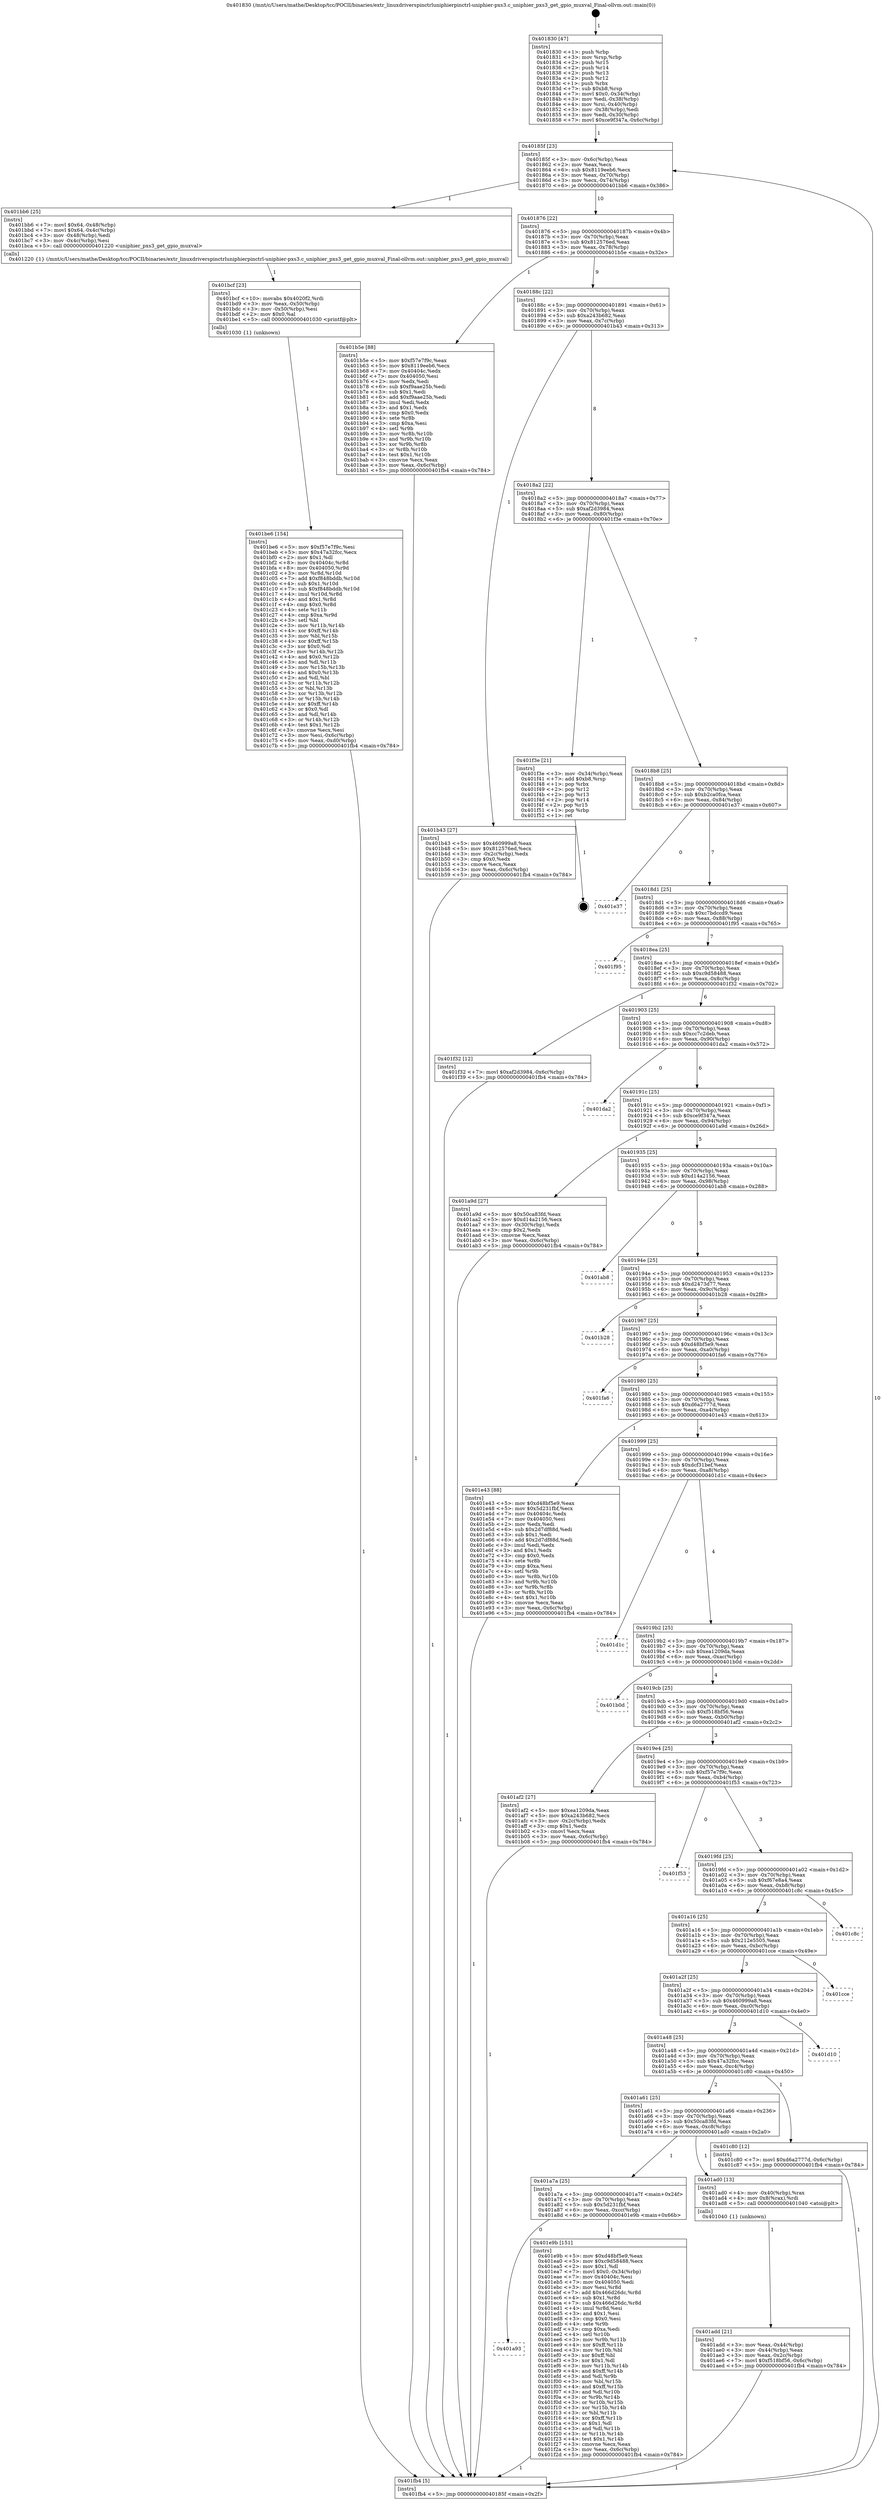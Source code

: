 digraph "0x401830" {
  label = "0x401830 (/mnt/c/Users/mathe/Desktop/tcc/POCII/binaries/extr_linuxdriverspinctrluniphierpinctrl-uniphier-pxs3.c_uniphier_pxs3_get_gpio_muxval_Final-ollvm.out::main(0))"
  labelloc = "t"
  node[shape=record]

  Entry [label="",width=0.3,height=0.3,shape=circle,fillcolor=black,style=filled]
  "0x40185f" [label="{
     0x40185f [23]\l
     | [instrs]\l
     &nbsp;&nbsp;0x40185f \<+3\>: mov -0x6c(%rbp),%eax\l
     &nbsp;&nbsp;0x401862 \<+2\>: mov %eax,%ecx\l
     &nbsp;&nbsp;0x401864 \<+6\>: sub $0x8119eeb6,%ecx\l
     &nbsp;&nbsp;0x40186a \<+3\>: mov %eax,-0x70(%rbp)\l
     &nbsp;&nbsp;0x40186d \<+3\>: mov %ecx,-0x74(%rbp)\l
     &nbsp;&nbsp;0x401870 \<+6\>: je 0000000000401bb6 \<main+0x386\>\l
  }"]
  "0x401bb6" [label="{
     0x401bb6 [25]\l
     | [instrs]\l
     &nbsp;&nbsp;0x401bb6 \<+7\>: movl $0x64,-0x48(%rbp)\l
     &nbsp;&nbsp;0x401bbd \<+7\>: movl $0x64,-0x4c(%rbp)\l
     &nbsp;&nbsp;0x401bc4 \<+3\>: mov -0x48(%rbp),%edi\l
     &nbsp;&nbsp;0x401bc7 \<+3\>: mov -0x4c(%rbp),%esi\l
     &nbsp;&nbsp;0x401bca \<+5\>: call 0000000000401220 \<uniphier_pxs3_get_gpio_muxval\>\l
     | [calls]\l
     &nbsp;&nbsp;0x401220 \{1\} (/mnt/c/Users/mathe/Desktop/tcc/POCII/binaries/extr_linuxdriverspinctrluniphierpinctrl-uniphier-pxs3.c_uniphier_pxs3_get_gpio_muxval_Final-ollvm.out::uniphier_pxs3_get_gpio_muxval)\l
  }"]
  "0x401876" [label="{
     0x401876 [22]\l
     | [instrs]\l
     &nbsp;&nbsp;0x401876 \<+5\>: jmp 000000000040187b \<main+0x4b\>\l
     &nbsp;&nbsp;0x40187b \<+3\>: mov -0x70(%rbp),%eax\l
     &nbsp;&nbsp;0x40187e \<+5\>: sub $0x812576ed,%eax\l
     &nbsp;&nbsp;0x401883 \<+3\>: mov %eax,-0x78(%rbp)\l
     &nbsp;&nbsp;0x401886 \<+6\>: je 0000000000401b5e \<main+0x32e\>\l
  }"]
  Exit [label="",width=0.3,height=0.3,shape=circle,fillcolor=black,style=filled,peripheries=2]
  "0x401b5e" [label="{
     0x401b5e [88]\l
     | [instrs]\l
     &nbsp;&nbsp;0x401b5e \<+5\>: mov $0xf57e7f9c,%eax\l
     &nbsp;&nbsp;0x401b63 \<+5\>: mov $0x8119eeb6,%ecx\l
     &nbsp;&nbsp;0x401b68 \<+7\>: mov 0x40404c,%edx\l
     &nbsp;&nbsp;0x401b6f \<+7\>: mov 0x404050,%esi\l
     &nbsp;&nbsp;0x401b76 \<+2\>: mov %edx,%edi\l
     &nbsp;&nbsp;0x401b78 \<+6\>: sub $0xf9aae25b,%edi\l
     &nbsp;&nbsp;0x401b7e \<+3\>: sub $0x1,%edi\l
     &nbsp;&nbsp;0x401b81 \<+6\>: add $0xf9aae25b,%edi\l
     &nbsp;&nbsp;0x401b87 \<+3\>: imul %edi,%edx\l
     &nbsp;&nbsp;0x401b8a \<+3\>: and $0x1,%edx\l
     &nbsp;&nbsp;0x401b8d \<+3\>: cmp $0x0,%edx\l
     &nbsp;&nbsp;0x401b90 \<+4\>: sete %r8b\l
     &nbsp;&nbsp;0x401b94 \<+3\>: cmp $0xa,%esi\l
     &nbsp;&nbsp;0x401b97 \<+4\>: setl %r9b\l
     &nbsp;&nbsp;0x401b9b \<+3\>: mov %r8b,%r10b\l
     &nbsp;&nbsp;0x401b9e \<+3\>: and %r9b,%r10b\l
     &nbsp;&nbsp;0x401ba1 \<+3\>: xor %r9b,%r8b\l
     &nbsp;&nbsp;0x401ba4 \<+3\>: or %r8b,%r10b\l
     &nbsp;&nbsp;0x401ba7 \<+4\>: test $0x1,%r10b\l
     &nbsp;&nbsp;0x401bab \<+3\>: cmovne %ecx,%eax\l
     &nbsp;&nbsp;0x401bae \<+3\>: mov %eax,-0x6c(%rbp)\l
     &nbsp;&nbsp;0x401bb1 \<+5\>: jmp 0000000000401fb4 \<main+0x784\>\l
  }"]
  "0x40188c" [label="{
     0x40188c [22]\l
     | [instrs]\l
     &nbsp;&nbsp;0x40188c \<+5\>: jmp 0000000000401891 \<main+0x61\>\l
     &nbsp;&nbsp;0x401891 \<+3\>: mov -0x70(%rbp),%eax\l
     &nbsp;&nbsp;0x401894 \<+5\>: sub $0xa243b682,%eax\l
     &nbsp;&nbsp;0x401899 \<+3\>: mov %eax,-0x7c(%rbp)\l
     &nbsp;&nbsp;0x40189c \<+6\>: je 0000000000401b43 \<main+0x313\>\l
  }"]
  "0x401a93" [label="{
     0x401a93\l
  }", style=dashed]
  "0x401b43" [label="{
     0x401b43 [27]\l
     | [instrs]\l
     &nbsp;&nbsp;0x401b43 \<+5\>: mov $0x460999a8,%eax\l
     &nbsp;&nbsp;0x401b48 \<+5\>: mov $0x812576ed,%ecx\l
     &nbsp;&nbsp;0x401b4d \<+3\>: mov -0x2c(%rbp),%edx\l
     &nbsp;&nbsp;0x401b50 \<+3\>: cmp $0x0,%edx\l
     &nbsp;&nbsp;0x401b53 \<+3\>: cmove %ecx,%eax\l
     &nbsp;&nbsp;0x401b56 \<+3\>: mov %eax,-0x6c(%rbp)\l
     &nbsp;&nbsp;0x401b59 \<+5\>: jmp 0000000000401fb4 \<main+0x784\>\l
  }"]
  "0x4018a2" [label="{
     0x4018a2 [22]\l
     | [instrs]\l
     &nbsp;&nbsp;0x4018a2 \<+5\>: jmp 00000000004018a7 \<main+0x77\>\l
     &nbsp;&nbsp;0x4018a7 \<+3\>: mov -0x70(%rbp),%eax\l
     &nbsp;&nbsp;0x4018aa \<+5\>: sub $0xaf2d3984,%eax\l
     &nbsp;&nbsp;0x4018af \<+3\>: mov %eax,-0x80(%rbp)\l
     &nbsp;&nbsp;0x4018b2 \<+6\>: je 0000000000401f3e \<main+0x70e\>\l
  }"]
  "0x401e9b" [label="{
     0x401e9b [151]\l
     | [instrs]\l
     &nbsp;&nbsp;0x401e9b \<+5\>: mov $0xd48bf5e9,%eax\l
     &nbsp;&nbsp;0x401ea0 \<+5\>: mov $0xc9d58488,%ecx\l
     &nbsp;&nbsp;0x401ea5 \<+2\>: mov $0x1,%dl\l
     &nbsp;&nbsp;0x401ea7 \<+7\>: movl $0x0,-0x34(%rbp)\l
     &nbsp;&nbsp;0x401eae \<+7\>: mov 0x40404c,%esi\l
     &nbsp;&nbsp;0x401eb5 \<+7\>: mov 0x404050,%edi\l
     &nbsp;&nbsp;0x401ebc \<+3\>: mov %esi,%r8d\l
     &nbsp;&nbsp;0x401ebf \<+7\>: add $0x466d26dc,%r8d\l
     &nbsp;&nbsp;0x401ec6 \<+4\>: sub $0x1,%r8d\l
     &nbsp;&nbsp;0x401eca \<+7\>: sub $0x466d26dc,%r8d\l
     &nbsp;&nbsp;0x401ed1 \<+4\>: imul %r8d,%esi\l
     &nbsp;&nbsp;0x401ed5 \<+3\>: and $0x1,%esi\l
     &nbsp;&nbsp;0x401ed8 \<+3\>: cmp $0x0,%esi\l
     &nbsp;&nbsp;0x401edb \<+4\>: sete %r9b\l
     &nbsp;&nbsp;0x401edf \<+3\>: cmp $0xa,%edi\l
     &nbsp;&nbsp;0x401ee2 \<+4\>: setl %r10b\l
     &nbsp;&nbsp;0x401ee6 \<+3\>: mov %r9b,%r11b\l
     &nbsp;&nbsp;0x401ee9 \<+4\>: xor $0xff,%r11b\l
     &nbsp;&nbsp;0x401eed \<+3\>: mov %r10b,%bl\l
     &nbsp;&nbsp;0x401ef0 \<+3\>: xor $0xff,%bl\l
     &nbsp;&nbsp;0x401ef3 \<+3\>: xor $0x1,%dl\l
     &nbsp;&nbsp;0x401ef6 \<+3\>: mov %r11b,%r14b\l
     &nbsp;&nbsp;0x401ef9 \<+4\>: and $0xff,%r14b\l
     &nbsp;&nbsp;0x401efd \<+3\>: and %dl,%r9b\l
     &nbsp;&nbsp;0x401f00 \<+3\>: mov %bl,%r15b\l
     &nbsp;&nbsp;0x401f03 \<+4\>: and $0xff,%r15b\l
     &nbsp;&nbsp;0x401f07 \<+3\>: and %dl,%r10b\l
     &nbsp;&nbsp;0x401f0a \<+3\>: or %r9b,%r14b\l
     &nbsp;&nbsp;0x401f0d \<+3\>: or %r10b,%r15b\l
     &nbsp;&nbsp;0x401f10 \<+3\>: xor %r15b,%r14b\l
     &nbsp;&nbsp;0x401f13 \<+3\>: or %bl,%r11b\l
     &nbsp;&nbsp;0x401f16 \<+4\>: xor $0xff,%r11b\l
     &nbsp;&nbsp;0x401f1a \<+3\>: or $0x1,%dl\l
     &nbsp;&nbsp;0x401f1d \<+3\>: and %dl,%r11b\l
     &nbsp;&nbsp;0x401f20 \<+3\>: or %r11b,%r14b\l
     &nbsp;&nbsp;0x401f23 \<+4\>: test $0x1,%r14b\l
     &nbsp;&nbsp;0x401f27 \<+3\>: cmovne %ecx,%eax\l
     &nbsp;&nbsp;0x401f2a \<+3\>: mov %eax,-0x6c(%rbp)\l
     &nbsp;&nbsp;0x401f2d \<+5\>: jmp 0000000000401fb4 \<main+0x784\>\l
  }"]
  "0x401f3e" [label="{
     0x401f3e [21]\l
     | [instrs]\l
     &nbsp;&nbsp;0x401f3e \<+3\>: mov -0x34(%rbp),%eax\l
     &nbsp;&nbsp;0x401f41 \<+7\>: add $0xb8,%rsp\l
     &nbsp;&nbsp;0x401f48 \<+1\>: pop %rbx\l
     &nbsp;&nbsp;0x401f49 \<+2\>: pop %r12\l
     &nbsp;&nbsp;0x401f4b \<+2\>: pop %r13\l
     &nbsp;&nbsp;0x401f4d \<+2\>: pop %r14\l
     &nbsp;&nbsp;0x401f4f \<+2\>: pop %r15\l
     &nbsp;&nbsp;0x401f51 \<+1\>: pop %rbp\l
     &nbsp;&nbsp;0x401f52 \<+1\>: ret\l
  }"]
  "0x4018b8" [label="{
     0x4018b8 [25]\l
     | [instrs]\l
     &nbsp;&nbsp;0x4018b8 \<+5\>: jmp 00000000004018bd \<main+0x8d\>\l
     &nbsp;&nbsp;0x4018bd \<+3\>: mov -0x70(%rbp),%eax\l
     &nbsp;&nbsp;0x4018c0 \<+5\>: sub $0xb2ca0fca,%eax\l
     &nbsp;&nbsp;0x4018c5 \<+6\>: mov %eax,-0x84(%rbp)\l
     &nbsp;&nbsp;0x4018cb \<+6\>: je 0000000000401e37 \<main+0x607\>\l
  }"]
  "0x401be6" [label="{
     0x401be6 [154]\l
     | [instrs]\l
     &nbsp;&nbsp;0x401be6 \<+5\>: mov $0xf57e7f9c,%esi\l
     &nbsp;&nbsp;0x401beb \<+5\>: mov $0x47a32fcc,%ecx\l
     &nbsp;&nbsp;0x401bf0 \<+2\>: mov $0x1,%dl\l
     &nbsp;&nbsp;0x401bf2 \<+8\>: mov 0x40404c,%r8d\l
     &nbsp;&nbsp;0x401bfa \<+8\>: mov 0x404050,%r9d\l
     &nbsp;&nbsp;0x401c02 \<+3\>: mov %r8d,%r10d\l
     &nbsp;&nbsp;0x401c05 \<+7\>: add $0xf848bddb,%r10d\l
     &nbsp;&nbsp;0x401c0c \<+4\>: sub $0x1,%r10d\l
     &nbsp;&nbsp;0x401c10 \<+7\>: sub $0xf848bddb,%r10d\l
     &nbsp;&nbsp;0x401c17 \<+4\>: imul %r10d,%r8d\l
     &nbsp;&nbsp;0x401c1b \<+4\>: and $0x1,%r8d\l
     &nbsp;&nbsp;0x401c1f \<+4\>: cmp $0x0,%r8d\l
     &nbsp;&nbsp;0x401c23 \<+4\>: sete %r11b\l
     &nbsp;&nbsp;0x401c27 \<+4\>: cmp $0xa,%r9d\l
     &nbsp;&nbsp;0x401c2b \<+3\>: setl %bl\l
     &nbsp;&nbsp;0x401c2e \<+3\>: mov %r11b,%r14b\l
     &nbsp;&nbsp;0x401c31 \<+4\>: xor $0xff,%r14b\l
     &nbsp;&nbsp;0x401c35 \<+3\>: mov %bl,%r15b\l
     &nbsp;&nbsp;0x401c38 \<+4\>: xor $0xff,%r15b\l
     &nbsp;&nbsp;0x401c3c \<+3\>: xor $0x0,%dl\l
     &nbsp;&nbsp;0x401c3f \<+3\>: mov %r14b,%r12b\l
     &nbsp;&nbsp;0x401c42 \<+4\>: and $0x0,%r12b\l
     &nbsp;&nbsp;0x401c46 \<+3\>: and %dl,%r11b\l
     &nbsp;&nbsp;0x401c49 \<+3\>: mov %r15b,%r13b\l
     &nbsp;&nbsp;0x401c4c \<+4\>: and $0x0,%r13b\l
     &nbsp;&nbsp;0x401c50 \<+2\>: and %dl,%bl\l
     &nbsp;&nbsp;0x401c52 \<+3\>: or %r11b,%r12b\l
     &nbsp;&nbsp;0x401c55 \<+3\>: or %bl,%r13b\l
     &nbsp;&nbsp;0x401c58 \<+3\>: xor %r13b,%r12b\l
     &nbsp;&nbsp;0x401c5b \<+3\>: or %r15b,%r14b\l
     &nbsp;&nbsp;0x401c5e \<+4\>: xor $0xff,%r14b\l
     &nbsp;&nbsp;0x401c62 \<+3\>: or $0x0,%dl\l
     &nbsp;&nbsp;0x401c65 \<+3\>: and %dl,%r14b\l
     &nbsp;&nbsp;0x401c68 \<+3\>: or %r14b,%r12b\l
     &nbsp;&nbsp;0x401c6b \<+4\>: test $0x1,%r12b\l
     &nbsp;&nbsp;0x401c6f \<+3\>: cmovne %ecx,%esi\l
     &nbsp;&nbsp;0x401c72 \<+3\>: mov %esi,-0x6c(%rbp)\l
     &nbsp;&nbsp;0x401c75 \<+6\>: mov %eax,-0xd0(%rbp)\l
     &nbsp;&nbsp;0x401c7b \<+5\>: jmp 0000000000401fb4 \<main+0x784\>\l
  }"]
  "0x401e37" [label="{
     0x401e37\l
  }", style=dashed]
  "0x4018d1" [label="{
     0x4018d1 [25]\l
     | [instrs]\l
     &nbsp;&nbsp;0x4018d1 \<+5\>: jmp 00000000004018d6 \<main+0xa6\>\l
     &nbsp;&nbsp;0x4018d6 \<+3\>: mov -0x70(%rbp),%eax\l
     &nbsp;&nbsp;0x4018d9 \<+5\>: sub $0xc7bdccd9,%eax\l
     &nbsp;&nbsp;0x4018de \<+6\>: mov %eax,-0x88(%rbp)\l
     &nbsp;&nbsp;0x4018e4 \<+6\>: je 0000000000401f95 \<main+0x765\>\l
  }"]
  "0x401bcf" [label="{
     0x401bcf [23]\l
     | [instrs]\l
     &nbsp;&nbsp;0x401bcf \<+10\>: movabs $0x4020f2,%rdi\l
     &nbsp;&nbsp;0x401bd9 \<+3\>: mov %eax,-0x50(%rbp)\l
     &nbsp;&nbsp;0x401bdc \<+3\>: mov -0x50(%rbp),%esi\l
     &nbsp;&nbsp;0x401bdf \<+2\>: mov $0x0,%al\l
     &nbsp;&nbsp;0x401be1 \<+5\>: call 0000000000401030 \<printf@plt\>\l
     | [calls]\l
     &nbsp;&nbsp;0x401030 \{1\} (unknown)\l
  }"]
  "0x401f95" [label="{
     0x401f95\l
  }", style=dashed]
  "0x4018ea" [label="{
     0x4018ea [25]\l
     | [instrs]\l
     &nbsp;&nbsp;0x4018ea \<+5\>: jmp 00000000004018ef \<main+0xbf\>\l
     &nbsp;&nbsp;0x4018ef \<+3\>: mov -0x70(%rbp),%eax\l
     &nbsp;&nbsp;0x4018f2 \<+5\>: sub $0xc9d58488,%eax\l
     &nbsp;&nbsp;0x4018f7 \<+6\>: mov %eax,-0x8c(%rbp)\l
     &nbsp;&nbsp;0x4018fd \<+6\>: je 0000000000401f32 \<main+0x702\>\l
  }"]
  "0x401add" [label="{
     0x401add [21]\l
     | [instrs]\l
     &nbsp;&nbsp;0x401add \<+3\>: mov %eax,-0x44(%rbp)\l
     &nbsp;&nbsp;0x401ae0 \<+3\>: mov -0x44(%rbp),%eax\l
     &nbsp;&nbsp;0x401ae3 \<+3\>: mov %eax,-0x2c(%rbp)\l
     &nbsp;&nbsp;0x401ae6 \<+7\>: movl $0xf518bf56,-0x6c(%rbp)\l
     &nbsp;&nbsp;0x401aed \<+5\>: jmp 0000000000401fb4 \<main+0x784\>\l
  }"]
  "0x401f32" [label="{
     0x401f32 [12]\l
     | [instrs]\l
     &nbsp;&nbsp;0x401f32 \<+7\>: movl $0xaf2d3984,-0x6c(%rbp)\l
     &nbsp;&nbsp;0x401f39 \<+5\>: jmp 0000000000401fb4 \<main+0x784\>\l
  }"]
  "0x401903" [label="{
     0x401903 [25]\l
     | [instrs]\l
     &nbsp;&nbsp;0x401903 \<+5\>: jmp 0000000000401908 \<main+0xd8\>\l
     &nbsp;&nbsp;0x401908 \<+3\>: mov -0x70(%rbp),%eax\l
     &nbsp;&nbsp;0x40190b \<+5\>: sub $0xcc7c2deb,%eax\l
     &nbsp;&nbsp;0x401910 \<+6\>: mov %eax,-0x90(%rbp)\l
     &nbsp;&nbsp;0x401916 \<+6\>: je 0000000000401da2 \<main+0x572\>\l
  }"]
  "0x401a7a" [label="{
     0x401a7a [25]\l
     | [instrs]\l
     &nbsp;&nbsp;0x401a7a \<+5\>: jmp 0000000000401a7f \<main+0x24f\>\l
     &nbsp;&nbsp;0x401a7f \<+3\>: mov -0x70(%rbp),%eax\l
     &nbsp;&nbsp;0x401a82 \<+5\>: sub $0x5d231fbf,%eax\l
     &nbsp;&nbsp;0x401a87 \<+6\>: mov %eax,-0xcc(%rbp)\l
     &nbsp;&nbsp;0x401a8d \<+6\>: je 0000000000401e9b \<main+0x66b\>\l
  }"]
  "0x401da2" [label="{
     0x401da2\l
  }", style=dashed]
  "0x40191c" [label="{
     0x40191c [25]\l
     | [instrs]\l
     &nbsp;&nbsp;0x40191c \<+5\>: jmp 0000000000401921 \<main+0xf1\>\l
     &nbsp;&nbsp;0x401921 \<+3\>: mov -0x70(%rbp),%eax\l
     &nbsp;&nbsp;0x401924 \<+5\>: sub $0xce9f347a,%eax\l
     &nbsp;&nbsp;0x401929 \<+6\>: mov %eax,-0x94(%rbp)\l
     &nbsp;&nbsp;0x40192f \<+6\>: je 0000000000401a9d \<main+0x26d\>\l
  }"]
  "0x401ad0" [label="{
     0x401ad0 [13]\l
     | [instrs]\l
     &nbsp;&nbsp;0x401ad0 \<+4\>: mov -0x40(%rbp),%rax\l
     &nbsp;&nbsp;0x401ad4 \<+4\>: mov 0x8(%rax),%rdi\l
     &nbsp;&nbsp;0x401ad8 \<+5\>: call 0000000000401040 \<atoi@plt\>\l
     | [calls]\l
     &nbsp;&nbsp;0x401040 \{1\} (unknown)\l
  }"]
  "0x401a9d" [label="{
     0x401a9d [27]\l
     | [instrs]\l
     &nbsp;&nbsp;0x401a9d \<+5\>: mov $0x50ca83fd,%eax\l
     &nbsp;&nbsp;0x401aa2 \<+5\>: mov $0xd14a2156,%ecx\l
     &nbsp;&nbsp;0x401aa7 \<+3\>: mov -0x30(%rbp),%edx\l
     &nbsp;&nbsp;0x401aaa \<+3\>: cmp $0x2,%edx\l
     &nbsp;&nbsp;0x401aad \<+3\>: cmovne %ecx,%eax\l
     &nbsp;&nbsp;0x401ab0 \<+3\>: mov %eax,-0x6c(%rbp)\l
     &nbsp;&nbsp;0x401ab3 \<+5\>: jmp 0000000000401fb4 \<main+0x784\>\l
  }"]
  "0x401935" [label="{
     0x401935 [25]\l
     | [instrs]\l
     &nbsp;&nbsp;0x401935 \<+5\>: jmp 000000000040193a \<main+0x10a\>\l
     &nbsp;&nbsp;0x40193a \<+3\>: mov -0x70(%rbp),%eax\l
     &nbsp;&nbsp;0x40193d \<+5\>: sub $0xd14a2156,%eax\l
     &nbsp;&nbsp;0x401942 \<+6\>: mov %eax,-0x98(%rbp)\l
     &nbsp;&nbsp;0x401948 \<+6\>: je 0000000000401ab8 \<main+0x288\>\l
  }"]
  "0x401fb4" [label="{
     0x401fb4 [5]\l
     | [instrs]\l
     &nbsp;&nbsp;0x401fb4 \<+5\>: jmp 000000000040185f \<main+0x2f\>\l
  }"]
  "0x401830" [label="{
     0x401830 [47]\l
     | [instrs]\l
     &nbsp;&nbsp;0x401830 \<+1\>: push %rbp\l
     &nbsp;&nbsp;0x401831 \<+3\>: mov %rsp,%rbp\l
     &nbsp;&nbsp;0x401834 \<+2\>: push %r15\l
     &nbsp;&nbsp;0x401836 \<+2\>: push %r14\l
     &nbsp;&nbsp;0x401838 \<+2\>: push %r13\l
     &nbsp;&nbsp;0x40183a \<+2\>: push %r12\l
     &nbsp;&nbsp;0x40183c \<+1\>: push %rbx\l
     &nbsp;&nbsp;0x40183d \<+7\>: sub $0xb8,%rsp\l
     &nbsp;&nbsp;0x401844 \<+7\>: movl $0x0,-0x34(%rbp)\l
     &nbsp;&nbsp;0x40184b \<+3\>: mov %edi,-0x38(%rbp)\l
     &nbsp;&nbsp;0x40184e \<+4\>: mov %rsi,-0x40(%rbp)\l
     &nbsp;&nbsp;0x401852 \<+3\>: mov -0x38(%rbp),%edi\l
     &nbsp;&nbsp;0x401855 \<+3\>: mov %edi,-0x30(%rbp)\l
     &nbsp;&nbsp;0x401858 \<+7\>: movl $0xce9f347a,-0x6c(%rbp)\l
  }"]
  "0x401a61" [label="{
     0x401a61 [25]\l
     | [instrs]\l
     &nbsp;&nbsp;0x401a61 \<+5\>: jmp 0000000000401a66 \<main+0x236\>\l
     &nbsp;&nbsp;0x401a66 \<+3\>: mov -0x70(%rbp),%eax\l
     &nbsp;&nbsp;0x401a69 \<+5\>: sub $0x50ca83fd,%eax\l
     &nbsp;&nbsp;0x401a6e \<+6\>: mov %eax,-0xc8(%rbp)\l
     &nbsp;&nbsp;0x401a74 \<+6\>: je 0000000000401ad0 \<main+0x2a0\>\l
  }"]
  "0x401ab8" [label="{
     0x401ab8\l
  }", style=dashed]
  "0x40194e" [label="{
     0x40194e [25]\l
     | [instrs]\l
     &nbsp;&nbsp;0x40194e \<+5\>: jmp 0000000000401953 \<main+0x123\>\l
     &nbsp;&nbsp;0x401953 \<+3\>: mov -0x70(%rbp),%eax\l
     &nbsp;&nbsp;0x401956 \<+5\>: sub $0xd2473d77,%eax\l
     &nbsp;&nbsp;0x40195b \<+6\>: mov %eax,-0x9c(%rbp)\l
     &nbsp;&nbsp;0x401961 \<+6\>: je 0000000000401b28 \<main+0x2f8\>\l
  }"]
  "0x401c80" [label="{
     0x401c80 [12]\l
     | [instrs]\l
     &nbsp;&nbsp;0x401c80 \<+7\>: movl $0xd6a2777d,-0x6c(%rbp)\l
     &nbsp;&nbsp;0x401c87 \<+5\>: jmp 0000000000401fb4 \<main+0x784\>\l
  }"]
  "0x401b28" [label="{
     0x401b28\l
  }", style=dashed]
  "0x401967" [label="{
     0x401967 [25]\l
     | [instrs]\l
     &nbsp;&nbsp;0x401967 \<+5\>: jmp 000000000040196c \<main+0x13c\>\l
     &nbsp;&nbsp;0x40196c \<+3\>: mov -0x70(%rbp),%eax\l
     &nbsp;&nbsp;0x40196f \<+5\>: sub $0xd48bf5e9,%eax\l
     &nbsp;&nbsp;0x401974 \<+6\>: mov %eax,-0xa0(%rbp)\l
     &nbsp;&nbsp;0x40197a \<+6\>: je 0000000000401fa6 \<main+0x776\>\l
  }"]
  "0x401a48" [label="{
     0x401a48 [25]\l
     | [instrs]\l
     &nbsp;&nbsp;0x401a48 \<+5\>: jmp 0000000000401a4d \<main+0x21d\>\l
     &nbsp;&nbsp;0x401a4d \<+3\>: mov -0x70(%rbp),%eax\l
     &nbsp;&nbsp;0x401a50 \<+5\>: sub $0x47a32fcc,%eax\l
     &nbsp;&nbsp;0x401a55 \<+6\>: mov %eax,-0xc4(%rbp)\l
     &nbsp;&nbsp;0x401a5b \<+6\>: je 0000000000401c80 \<main+0x450\>\l
  }"]
  "0x401fa6" [label="{
     0x401fa6\l
  }", style=dashed]
  "0x401980" [label="{
     0x401980 [25]\l
     | [instrs]\l
     &nbsp;&nbsp;0x401980 \<+5\>: jmp 0000000000401985 \<main+0x155\>\l
     &nbsp;&nbsp;0x401985 \<+3\>: mov -0x70(%rbp),%eax\l
     &nbsp;&nbsp;0x401988 \<+5\>: sub $0xd6a2777d,%eax\l
     &nbsp;&nbsp;0x40198d \<+6\>: mov %eax,-0xa4(%rbp)\l
     &nbsp;&nbsp;0x401993 \<+6\>: je 0000000000401e43 \<main+0x613\>\l
  }"]
  "0x401d10" [label="{
     0x401d10\l
  }", style=dashed]
  "0x401e43" [label="{
     0x401e43 [88]\l
     | [instrs]\l
     &nbsp;&nbsp;0x401e43 \<+5\>: mov $0xd48bf5e9,%eax\l
     &nbsp;&nbsp;0x401e48 \<+5\>: mov $0x5d231fbf,%ecx\l
     &nbsp;&nbsp;0x401e4d \<+7\>: mov 0x40404c,%edx\l
     &nbsp;&nbsp;0x401e54 \<+7\>: mov 0x404050,%esi\l
     &nbsp;&nbsp;0x401e5b \<+2\>: mov %edx,%edi\l
     &nbsp;&nbsp;0x401e5d \<+6\>: sub $0x2d7df88d,%edi\l
     &nbsp;&nbsp;0x401e63 \<+3\>: sub $0x1,%edi\l
     &nbsp;&nbsp;0x401e66 \<+6\>: add $0x2d7df88d,%edi\l
     &nbsp;&nbsp;0x401e6c \<+3\>: imul %edi,%edx\l
     &nbsp;&nbsp;0x401e6f \<+3\>: and $0x1,%edx\l
     &nbsp;&nbsp;0x401e72 \<+3\>: cmp $0x0,%edx\l
     &nbsp;&nbsp;0x401e75 \<+4\>: sete %r8b\l
     &nbsp;&nbsp;0x401e79 \<+3\>: cmp $0xa,%esi\l
     &nbsp;&nbsp;0x401e7c \<+4\>: setl %r9b\l
     &nbsp;&nbsp;0x401e80 \<+3\>: mov %r8b,%r10b\l
     &nbsp;&nbsp;0x401e83 \<+3\>: and %r9b,%r10b\l
     &nbsp;&nbsp;0x401e86 \<+3\>: xor %r9b,%r8b\l
     &nbsp;&nbsp;0x401e89 \<+3\>: or %r8b,%r10b\l
     &nbsp;&nbsp;0x401e8c \<+4\>: test $0x1,%r10b\l
     &nbsp;&nbsp;0x401e90 \<+3\>: cmovne %ecx,%eax\l
     &nbsp;&nbsp;0x401e93 \<+3\>: mov %eax,-0x6c(%rbp)\l
     &nbsp;&nbsp;0x401e96 \<+5\>: jmp 0000000000401fb4 \<main+0x784\>\l
  }"]
  "0x401999" [label="{
     0x401999 [25]\l
     | [instrs]\l
     &nbsp;&nbsp;0x401999 \<+5\>: jmp 000000000040199e \<main+0x16e\>\l
     &nbsp;&nbsp;0x40199e \<+3\>: mov -0x70(%rbp),%eax\l
     &nbsp;&nbsp;0x4019a1 \<+5\>: sub $0xdcf31bef,%eax\l
     &nbsp;&nbsp;0x4019a6 \<+6\>: mov %eax,-0xa8(%rbp)\l
     &nbsp;&nbsp;0x4019ac \<+6\>: je 0000000000401d1c \<main+0x4ec\>\l
  }"]
  "0x401a2f" [label="{
     0x401a2f [25]\l
     | [instrs]\l
     &nbsp;&nbsp;0x401a2f \<+5\>: jmp 0000000000401a34 \<main+0x204\>\l
     &nbsp;&nbsp;0x401a34 \<+3\>: mov -0x70(%rbp),%eax\l
     &nbsp;&nbsp;0x401a37 \<+5\>: sub $0x460999a8,%eax\l
     &nbsp;&nbsp;0x401a3c \<+6\>: mov %eax,-0xc0(%rbp)\l
     &nbsp;&nbsp;0x401a42 \<+6\>: je 0000000000401d10 \<main+0x4e0\>\l
  }"]
  "0x401d1c" [label="{
     0x401d1c\l
  }", style=dashed]
  "0x4019b2" [label="{
     0x4019b2 [25]\l
     | [instrs]\l
     &nbsp;&nbsp;0x4019b2 \<+5\>: jmp 00000000004019b7 \<main+0x187\>\l
     &nbsp;&nbsp;0x4019b7 \<+3\>: mov -0x70(%rbp),%eax\l
     &nbsp;&nbsp;0x4019ba \<+5\>: sub $0xea1209da,%eax\l
     &nbsp;&nbsp;0x4019bf \<+6\>: mov %eax,-0xac(%rbp)\l
     &nbsp;&nbsp;0x4019c5 \<+6\>: je 0000000000401b0d \<main+0x2dd\>\l
  }"]
  "0x401cce" [label="{
     0x401cce\l
  }", style=dashed]
  "0x401b0d" [label="{
     0x401b0d\l
  }", style=dashed]
  "0x4019cb" [label="{
     0x4019cb [25]\l
     | [instrs]\l
     &nbsp;&nbsp;0x4019cb \<+5\>: jmp 00000000004019d0 \<main+0x1a0\>\l
     &nbsp;&nbsp;0x4019d0 \<+3\>: mov -0x70(%rbp),%eax\l
     &nbsp;&nbsp;0x4019d3 \<+5\>: sub $0xf518bf56,%eax\l
     &nbsp;&nbsp;0x4019d8 \<+6\>: mov %eax,-0xb0(%rbp)\l
     &nbsp;&nbsp;0x4019de \<+6\>: je 0000000000401af2 \<main+0x2c2\>\l
  }"]
  "0x401a16" [label="{
     0x401a16 [25]\l
     | [instrs]\l
     &nbsp;&nbsp;0x401a16 \<+5\>: jmp 0000000000401a1b \<main+0x1eb\>\l
     &nbsp;&nbsp;0x401a1b \<+3\>: mov -0x70(%rbp),%eax\l
     &nbsp;&nbsp;0x401a1e \<+5\>: sub $0x212e5505,%eax\l
     &nbsp;&nbsp;0x401a23 \<+6\>: mov %eax,-0xbc(%rbp)\l
     &nbsp;&nbsp;0x401a29 \<+6\>: je 0000000000401cce \<main+0x49e\>\l
  }"]
  "0x401af2" [label="{
     0x401af2 [27]\l
     | [instrs]\l
     &nbsp;&nbsp;0x401af2 \<+5\>: mov $0xea1209da,%eax\l
     &nbsp;&nbsp;0x401af7 \<+5\>: mov $0xa243b682,%ecx\l
     &nbsp;&nbsp;0x401afc \<+3\>: mov -0x2c(%rbp),%edx\l
     &nbsp;&nbsp;0x401aff \<+3\>: cmp $0x1,%edx\l
     &nbsp;&nbsp;0x401b02 \<+3\>: cmovl %ecx,%eax\l
     &nbsp;&nbsp;0x401b05 \<+3\>: mov %eax,-0x6c(%rbp)\l
     &nbsp;&nbsp;0x401b08 \<+5\>: jmp 0000000000401fb4 \<main+0x784\>\l
  }"]
  "0x4019e4" [label="{
     0x4019e4 [25]\l
     | [instrs]\l
     &nbsp;&nbsp;0x4019e4 \<+5\>: jmp 00000000004019e9 \<main+0x1b9\>\l
     &nbsp;&nbsp;0x4019e9 \<+3\>: mov -0x70(%rbp),%eax\l
     &nbsp;&nbsp;0x4019ec \<+5\>: sub $0xf57e7f9c,%eax\l
     &nbsp;&nbsp;0x4019f1 \<+6\>: mov %eax,-0xb4(%rbp)\l
     &nbsp;&nbsp;0x4019f7 \<+6\>: je 0000000000401f53 \<main+0x723\>\l
  }"]
  "0x401c8c" [label="{
     0x401c8c\l
  }", style=dashed]
  "0x401f53" [label="{
     0x401f53\l
  }", style=dashed]
  "0x4019fd" [label="{
     0x4019fd [25]\l
     | [instrs]\l
     &nbsp;&nbsp;0x4019fd \<+5\>: jmp 0000000000401a02 \<main+0x1d2\>\l
     &nbsp;&nbsp;0x401a02 \<+3\>: mov -0x70(%rbp),%eax\l
     &nbsp;&nbsp;0x401a05 \<+5\>: sub $0xf67e8a4,%eax\l
     &nbsp;&nbsp;0x401a0a \<+6\>: mov %eax,-0xb8(%rbp)\l
     &nbsp;&nbsp;0x401a10 \<+6\>: je 0000000000401c8c \<main+0x45c\>\l
  }"]
  Entry -> "0x401830" [label=" 1"]
  "0x40185f" -> "0x401bb6" [label=" 1"]
  "0x40185f" -> "0x401876" [label=" 10"]
  "0x401f3e" -> Exit [label=" 1"]
  "0x401876" -> "0x401b5e" [label=" 1"]
  "0x401876" -> "0x40188c" [label=" 9"]
  "0x401f32" -> "0x401fb4" [label=" 1"]
  "0x40188c" -> "0x401b43" [label=" 1"]
  "0x40188c" -> "0x4018a2" [label=" 8"]
  "0x401e9b" -> "0x401fb4" [label=" 1"]
  "0x4018a2" -> "0x401f3e" [label=" 1"]
  "0x4018a2" -> "0x4018b8" [label=" 7"]
  "0x401a7a" -> "0x401a93" [label=" 0"]
  "0x4018b8" -> "0x401e37" [label=" 0"]
  "0x4018b8" -> "0x4018d1" [label=" 7"]
  "0x401a7a" -> "0x401e9b" [label=" 1"]
  "0x4018d1" -> "0x401f95" [label=" 0"]
  "0x4018d1" -> "0x4018ea" [label=" 7"]
  "0x401e43" -> "0x401fb4" [label=" 1"]
  "0x4018ea" -> "0x401f32" [label=" 1"]
  "0x4018ea" -> "0x401903" [label=" 6"]
  "0x401c80" -> "0x401fb4" [label=" 1"]
  "0x401903" -> "0x401da2" [label=" 0"]
  "0x401903" -> "0x40191c" [label=" 6"]
  "0x401be6" -> "0x401fb4" [label=" 1"]
  "0x40191c" -> "0x401a9d" [label=" 1"]
  "0x40191c" -> "0x401935" [label=" 5"]
  "0x401a9d" -> "0x401fb4" [label=" 1"]
  "0x401830" -> "0x40185f" [label=" 1"]
  "0x401fb4" -> "0x40185f" [label=" 10"]
  "0x401bcf" -> "0x401be6" [label=" 1"]
  "0x401935" -> "0x401ab8" [label=" 0"]
  "0x401935" -> "0x40194e" [label=" 5"]
  "0x401b5e" -> "0x401fb4" [label=" 1"]
  "0x40194e" -> "0x401b28" [label=" 0"]
  "0x40194e" -> "0x401967" [label=" 5"]
  "0x401b43" -> "0x401fb4" [label=" 1"]
  "0x401967" -> "0x401fa6" [label=" 0"]
  "0x401967" -> "0x401980" [label=" 5"]
  "0x401add" -> "0x401fb4" [label=" 1"]
  "0x401980" -> "0x401e43" [label=" 1"]
  "0x401980" -> "0x401999" [label=" 4"]
  "0x401ad0" -> "0x401add" [label=" 1"]
  "0x401999" -> "0x401d1c" [label=" 0"]
  "0x401999" -> "0x4019b2" [label=" 4"]
  "0x401a61" -> "0x401ad0" [label=" 1"]
  "0x4019b2" -> "0x401b0d" [label=" 0"]
  "0x4019b2" -> "0x4019cb" [label=" 4"]
  "0x401bb6" -> "0x401bcf" [label=" 1"]
  "0x4019cb" -> "0x401af2" [label=" 1"]
  "0x4019cb" -> "0x4019e4" [label=" 3"]
  "0x401a48" -> "0x401c80" [label=" 1"]
  "0x4019e4" -> "0x401f53" [label=" 0"]
  "0x4019e4" -> "0x4019fd" [label=" 3"]
  "0x401af2" -> "0x401fb4" [label=" 1"]
  "0x4019fd" -> "0x401c8c" [label=" 0"]
  "0x4019fd" -> "0x401a16" [label=" 3"]
  "0x401a48" -> "0x401a61" [label=" 2"]
  "0x401a16" -> "0x401cce" [label=" 0"]
  "0x401a16" -> "0x401a2f" [label=" 3"]
  "0x401a61" -> "0x401a7a" [label=" 1"]
  "0x401a2f" -> "0x401d10" [label=" 0"]
  "0x401a2f" -> "0x401a48" [label=" 3"]
}
